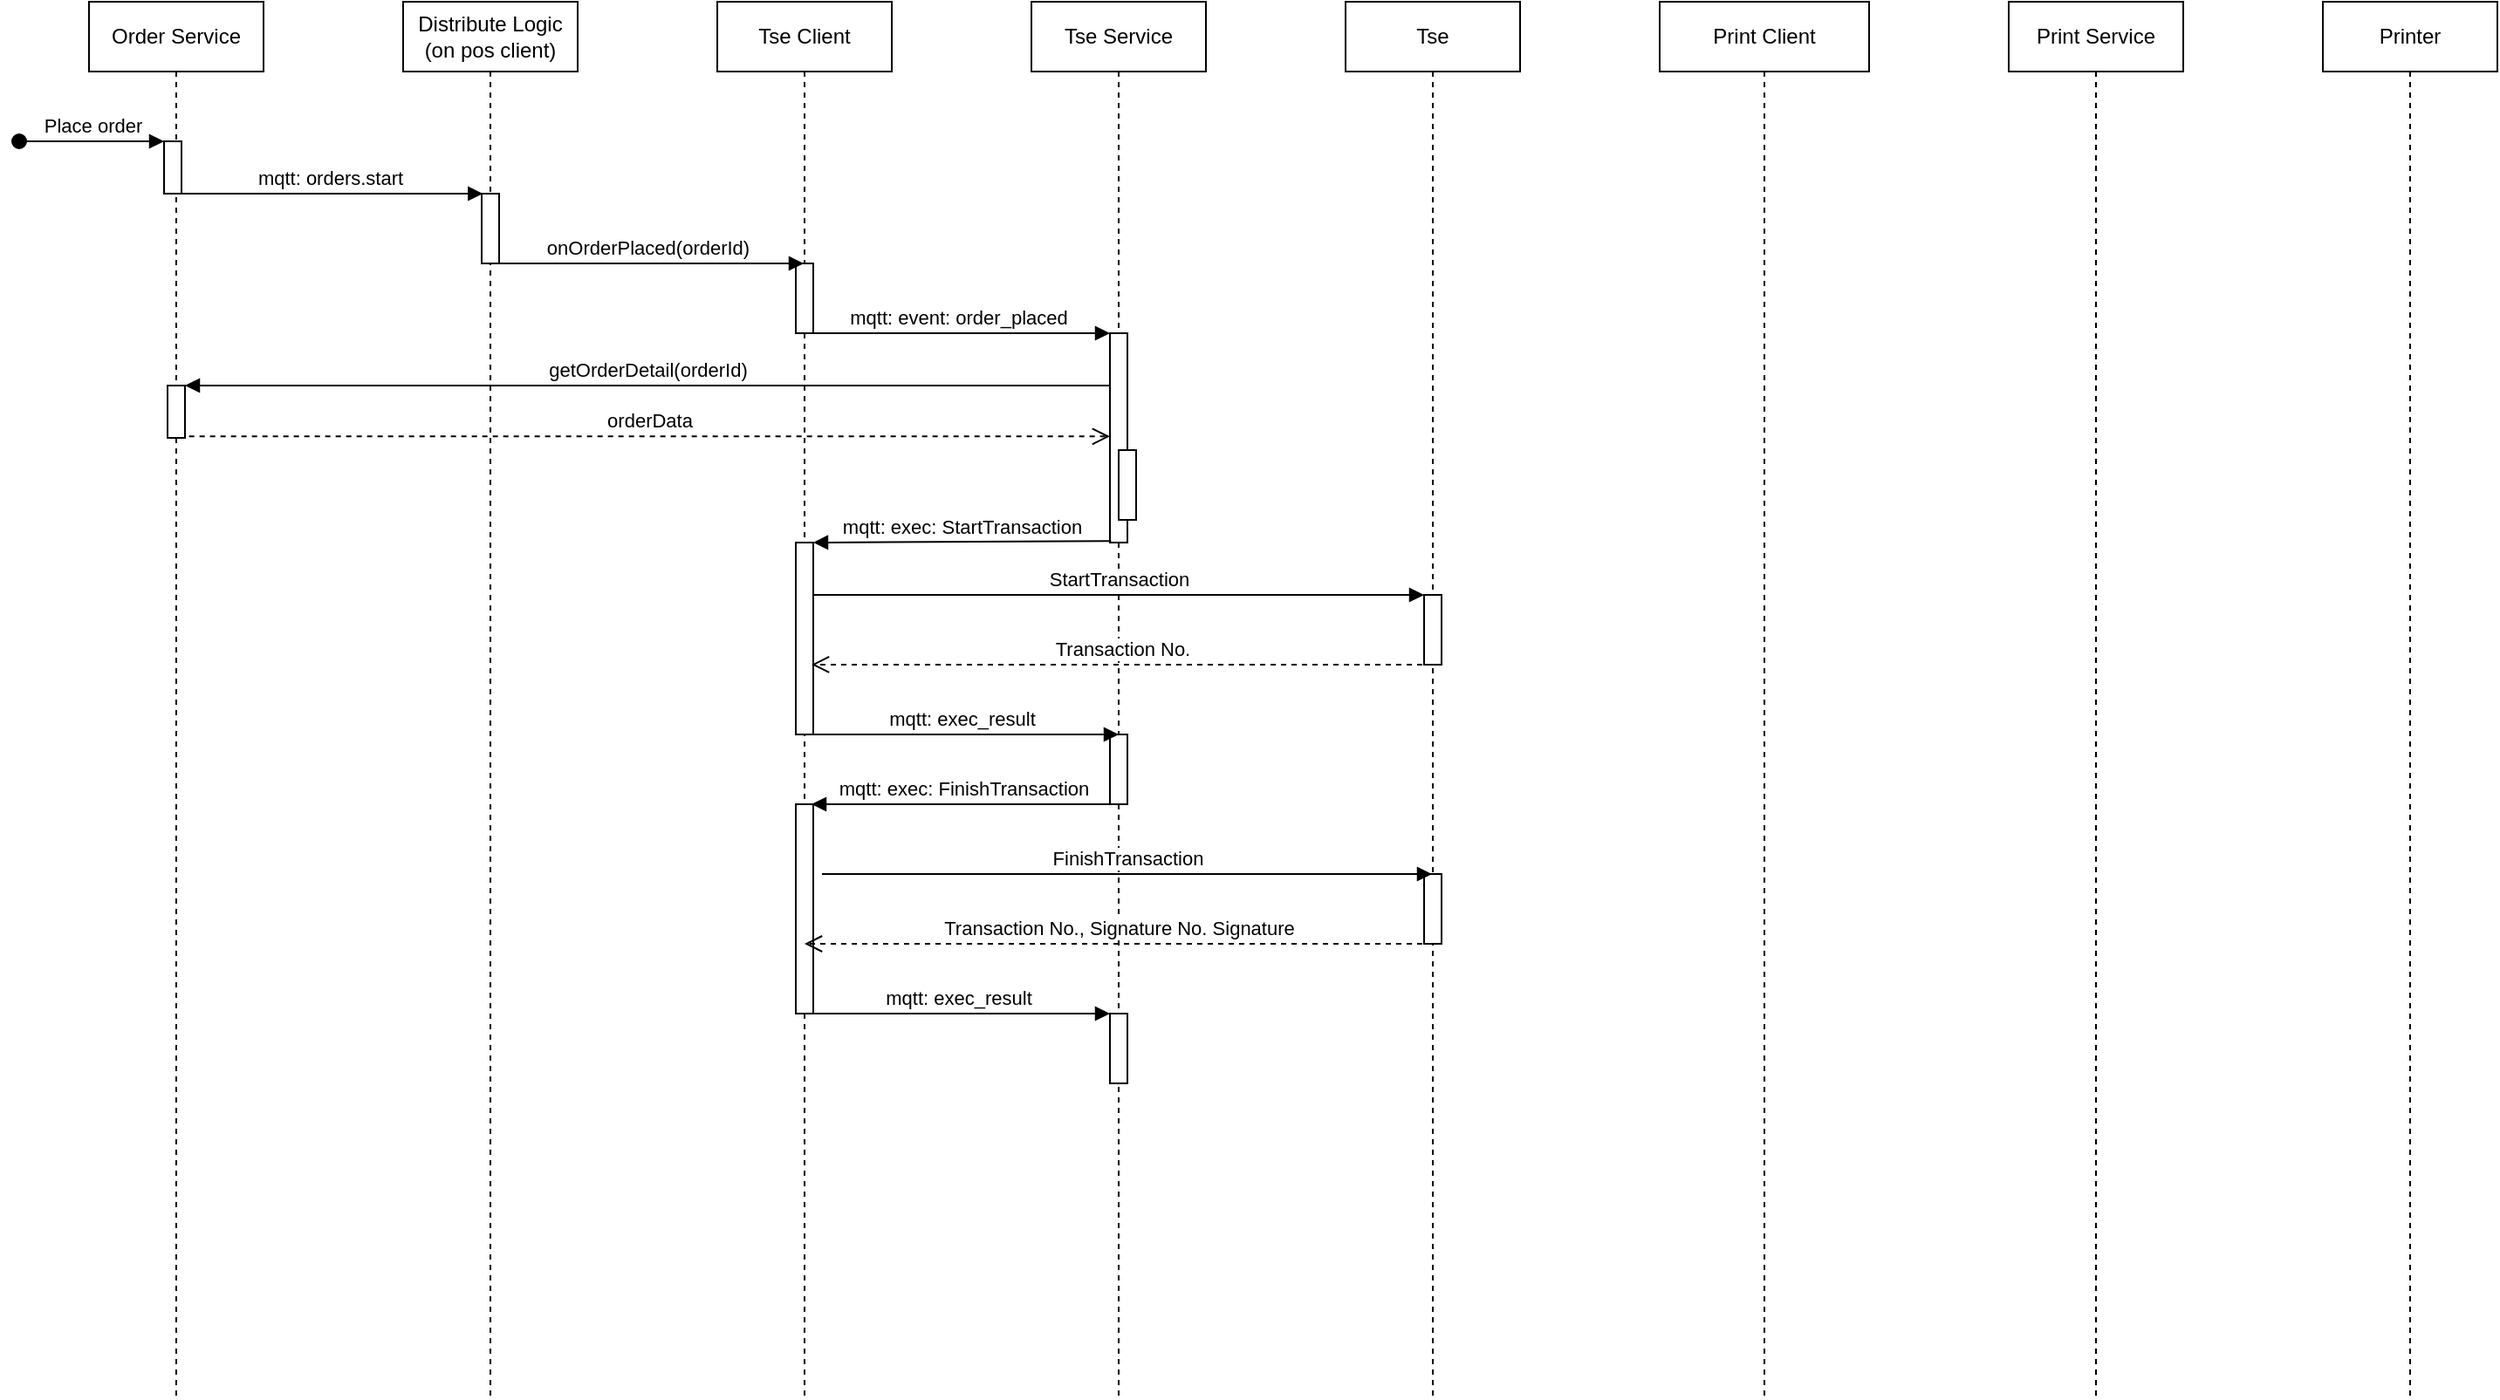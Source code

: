 <mxfile version="13.8.6" type="github">
  <diagram id="kgpKYQtTHZ0yAKxKKP6v" name="Page-1">
    <mxGraphModel dx="1471" dy="990" grid="1" gridSize="10" guides="1" tooltips="1" connect="1" arrows="1" fold="1" page="1" pageScale="1" pageWidth="850" pageHeight="1100" math="0" shadow="0">
      <root>
        <mxCell id="0" />
        <mxCell id="1" parent="0" />
        <mxCell id="9y2KvSh_7_GxnZTD8iaE-1" value="Order Service" style="shape=umlLifeline;perimeter=lifelinePerimeter;whiteSpace=wrap;html=1;container=1;collapsible=0;recursiveResize=0;outlineConnect=0;" vertex="1" parent="1">
          <mxGeometry x="60" y="60" width="100" height="800" as="geometry" />
        </mxCell>
        <mxCell id="9y2KvSh_7_GxnZTD8iaE-13" value="" style="html=1;points=[];perimeter=orthogonalPerimeter;" vertex="1" parent="9y2KvSh_7_GxnZTD8iaE-1">
          <mxGeometry x="43" y="80" width="10" height="30" as="geometry" />
        </mxCell>
        <mxCell id="9y2KvSh_7_GxnZTD8iaE-14" value="Place order" style="html=1;verticalAlign=bottom;startArrow=oval;endArrow=block;startSize=8;" edge="1" target="9y2KvSh_7_GxnZTD8iaE-13" parent="9y2KvSh_7_GxnZTD8iaE-1">
          <mxGeometry relative="1" as="geometry">
            <mxPoint x="-40" y="80" as="sourcePoint" />
          </mxGeometry>
        </mxCell>
        <mxCell id="9y2KvSh_7_GxnZTD8iaE-30" value="" style="html=1;points=[];perimeter=orthogonalPerimeter;" vertex="1" parent="9y2KvSh_7_GxnZTD8iaE-1">
          <mxGeometry x="45" y="220" width="10" height="30" as="geometry" />
        </mxCell>
        <mxCell id="9y2KvSh_7_GxnZTD8iaE-2" value="Tse Service" style="shape=umlLifeline;perimeter=lifelinePerimeter;whiteSpace=wrap;html=1;container=1;collapsible=0;recursiveResize=0;outlineConnect=0;" vertex="1" parent="1">
          <mxGeometry x="600" y="60" width="100" height="800" as="geometry" />
        </mxCell>
        <mxCell id="9y2KvSh_7_GxnZTD8iaE-28" value="" style="html=1;points=[];perimeter=orthogonalPerimeter;" vertex="1" parent="9y2KvSh_7_GxnZTD8iaE-2">
          <mxGeometry x="45" y="190" width="10" height="120" as="geometry" />
        </mxCell>
        <mxCell id="9y2KvSh_7_GxnZTD8iaE-44" value="" style="html=1;points=[];perimeter=orthogonalPerimeter;" vertex="1" parent="9y2KvSh_7_GxnZTD8iaE-2">
          <mxGeometry x="45" y="420" width="10" height="40" as="geometry" />
        </mxCell>
        <mxCell id="9y2KvSh_7_GxnZTD8iaE-52" value="" style="html=1;points=[];perimeter=orthogonalPerimeter;" vertex="1" parent="9y2KvSh_7_GxnZTD8iaE-2">
          <mxGeometry x="45" y="580" width="10" height="40" as="geometry" />
        </mxCell>
        <mxCell id="9y2KvSh_7_GxnZTD8iaE-56" value="" style="html=1;points=[];perimeter=orthogonalPerimeter;" vertex="1" parent="9y2KvSh_7_GxnZTD8iaE-2">
          <mxGeometry x="50" y="257" width="10" height="40" as="geometry" />
        </mxCell>
        <mxCell id="9y2KvSh_7_GxnZTD8iaE-3" value="Print Service" style="shape=umlLifeline;perimeter=lifelinePerimeter;whiteSpace=wrap;html=1;container=1;collapsible=0;recursiveResize=0;outlineConnect=0;" vertex="1" parent="1">
          <mxGeometry x="1160" y="60" width="100" height="800" as="geometry" />
        </mxCell>
        <mxCell id="9y2KvSh_7_GxnZTD8iaE-4" value="Tse Client" style="shape=umlLifeline;perimeter=lifelinePerimeter;whiteSpace=wrap;html=1;container=1;collapsible=0;recursiveResize=0;outlineConnect=0;" vertex="1" parent="1">
          <mxGeometry x="420" y="60" width="100" height="800" as="geometry" />
        </mxCell>
        <mxCell id="9y2KvSh_7_GxnZTD8iaE-21" value="" style="html=1;points=[];perimeter=orthogonalPerimeter;" vertex="1" parent="9y2KvSh_7_GxnZTD8iaE-4">
          <mxGeometry x="45" y="150" width="10" height="40" as="geometry" />
        </mxCell>
        <mxCell id="9y2KvSh_7_GxnZTD8iaE-35" value="" style="html=1;points=[];perimeter=orthogonalPerimeter;" vertex="1" parent="9y2KvSh_7_GxnZTD8iaE-4">
          <mxGeometry x="45" y="310" width="10" height="110" as="geometry" />
        </mxCell>
        <mxCell id="9y2KvSh_7_GxnZTD8iaE-47" value="" style="html=1;points=[];perimeter=orthogonalPerimeter;" vertex="1" parent="9y2KvSh_7_GxnZTD8iaE-4">
          <mxGeometry x="45" y="460" width="10" height="120" as="geometry" />
        </mxCell>
        <mxCell id="9y2KvSh_7_GxnZTD8iaE-5" value="Print Client" style="shape=umlLifeline;perimeter=lifelinePerimeter;whiteSpace=wrap;html=1;container=1;collapsible=0;recursiveResize=0;outlineConnect=0;" vertex="1" parent="1">
          <mxGeometry x="960" y="60" width="120" height="800" as="geometry" />
        </mxCell>
        <mxCell id="9y2KvSh_7_GxnZTD8iaE-7" value="Distribute&amp;nbsp;Logic&lt;br&gt;(on pos client)" style="shape=umlLifeline;perimeter=lifelinePerimeter;whiteSpace=wrap;html=1;container=1;collapsible=0;recursiveResize=0;outlineConnect=0;" vertex="1" parent="1">
          <mxGeometry x="240" y="60" width="100" height="800" as="geometry" />
        </mxCell>
        <mxCell id="9y2KvSh_7_GxnZTD8iaE-17" value="" style="html=1;points=[];perimeter=orthogonalPerimeter;" vertex="1" parent="9y2KvSh_7_GxnZTD8iaE-7">
          <mxGeometry x="45" y="110" width="10" height="40" as="geometry" />
        </mxCell>
        <mxCell id="9y2KvSh_7_GxnZTD8iaE-6" value="Printer" style="shape=umlLifeline;perimeter=lifelinePerimeter;whiteSpace=wrap;html=1;container=1;collapsible=0;recursiveResize=0;outlineConnect=0;" vertex="1" parent="1">
          <mxGeometry x="1340" y="60" width="100" height="800" as="geometry" />
        </mxCell>
        <mxCell id="9y2KvSh_7_GxnZTD8iaE-8" value="Tse" style="shape=umlLifeline;perimeter=lifelinePerimeter;whiteSpace=wrap;html=1;container=1;collapsible=0;recursiveResize=0;outlineConnect=0;" vertex="1" parent="1">
          <mxGeometry x="780" y="60" width="100" height="800" as="geometry" />
        </mxCell>
        <mxCell id="9y2KvSh_7_GxnZTD8iaE-37" value="" style="html=1;points=[];perimeter=orthogonalPerimeter;" vertex="1" parent="9y2KvSh_7_GxnZTD8iaE-8">
          <mxGeometry x="45" y="340" width="10" height="40" as="geometry" />
        </mxCell>
        <mxCell id="9y2KvSh_7_GxnZTD8iaE-49" value="" style="html=1;points=[];perimeter=orthogonalPerimeter;" vertex="1" parent="9y2KvSh_7_GxnZTD8iaE-8">
          <mxGeometry x="45" y="500" width="10" height="40" as="geometry" />
        </mxCell>
        <mxCell id="9y2KvSh_7_GxnZTD8iaE-18" value="mqtt: orders.start" style="html=1;verticalAlign=bottom;endArrow=block;entryX=0.067;entryY=0;entryDx=0;entryDy=0;entryPerimeter=0;" edge="1" parent="1" target="9y2KvSh_7_GxnZTD8iaE-17">
          <mxGeometry width="80" relative="1" as="geometry">
            <mxPoint x="110" y="170" as="sourcePoint" />
            <mxPoint x="280" y="170" as="targetPoint" />
          </mxGeometry>
        </mxCell>
        <mxCell id="9y2KvSh_7_GxnZTD8iaE-23" value="onOrderPlaced(orderId)" style="html=1;verticalAlign=bottom;endArrow=block;" edge="1" parent="1" target="9y2KvSh_7_GxnZTD8iaE-4">
          <mxGeometry width="80" relative="1" as="geometry">
            <mxPoint x="290" y="210" as="sourcePoint" />
            <mxPoint x="440" y="211" as="targetPoint" />
          </mxGeometry>
        </mxCell>
        <mxCell id="9y2KvSh_7_GxnZTD8iaE-27" value="mqtt: event: order_placed" style="html=1;verticalAlign=bottom;endArrow=block;" edge="1" parent="1" target="9y2KvSh_7_GxnZTD8iaE-28">
          <mxGeometry width="80" relative="1" as="geometry">
            <mxPoint x="470" y="250" as="sourcePoint" />
            <mxPoint x="550" y="250" as="targetPoint" />
          </mxGeometry>
        </mxCell>
        <mxCell id="9y2KvSh_7_GxnZTD8iaE-31" value="getOrderDetail(orderId)" style="html=1;verticalAlign=bottom;endArrow=block;entryX=1;entryY=0;exitX=-0.017;exitY=0.25;exitDx=0;exitDy=0;exitPerimeter=0;" edge="1" target="9y2KvSh_7_GxnZTD8iaE-30" parent="1" source="9y2KvSh_7_GxnZTD8iaE-28">
          <mxGeometry relative="1" as="geometry">
            <mxPoint x="640" y="290" as="sourcePoint" />
          </mxGeometry>
        </mxCell>
        <mxCell id="9y2KvSh_7_GxnZTD8iaE-32" value="orderData" style="html=1;verticalAlign=bottom;endArrow=open;dashed=1;endSize=8;exitX=1.233;exitY=0.972;exitDx=0;exitDy=0;exitPerimeter=0;" edge="1" source="9y2KvSh_7_GxnZTD8iaE-30" parent="1" target="9y2KvSh_7_GxnZTD8iaE-28">
          <mxGeometry relative="1" as="geometry">
            <mxPoint x="650" y="319" as="targetPoint" />
            <mxPoint x="120" y="308" as="sourcePoint" />
          </mxGeometry>
        </mxCell>
        <mxCell id="9y2KvSh_7_GxnZTD8iaE-34" value="mqtt: exec: StartTransaction" style="html=1;verticalAlign=bottom;endArrow=block;exitX=0.067;exitY=0.993;exitDx=0;exitDy=0;exitPerimeter=0;" edge="1" parent="1" source="9y2KvSh_7_GxnZTD8iaE-28" target="9y2KvSh_7_GxnZTD8iaE-35">
          <mxGeometry width="80" relative="1" as="geometry">
            <mxPoint x="640" y="365" as="sourcePoint" />
            <mxPoint x="477" y="359" as="targetPoint" />
            <Array as="points" />
          </mxGeometry>
        </mxCell>
        <mxCell id="9y2KvSh_7_GxnZTD8iaE-36" value="StartTransaction" style="html=1;verticalAlign=bottom;endArrow=block;" edge="1" parent="1" target="9y2KvSh_7_GxnZTD8iaE-37">
          <mxGeometry width="80" relative="1" as="geometry">
            <mxPoint x="475" y="400" as="sourcePoint" />
            <mxPoint x="750" y="390" as="targetPoint" />
          </mxGeometry>
        </mxCell>
        <mxCell id="9y2KvSh_7_GxnZTD8iaE-39" value="Transaction No." style="html=1;verticalAlign=bottom;endArrow=open;dashed=1;endSize=8;entryX=0.9;entryY=0.636;entryDx=0;entryDy=0;entryPerimeter=0;" edge="1" parent="1" target="9y2KvSh_7_GxnZTD8iaE-35">
          <mxGeometry relative="1" as="geometry">
            <mxPoint x="830" y="440" as="sourcePoint" />
            <mxPoint x="480" y="440" as="targetPoint" />
          </mxGeometry>
        </mxCell>
        <mxCell id="9y2KvSh_7_GxnZTD8iaE-43" value="mqtt: exec_result" style="html=1;verticalAlign=bottom;endArrow=block;" edge="1" parent="1">
          <mxGeometry width="80" relative="1" as="geometry">
            <mxPoint x="470" y="480" as="sourcePoint" />
            <mxPoint x="650" y="480" as="targetPoint" />
          </mxGeometry>
        </mxCell>
        <mxCell id="9y2KvSh_7_GxnZTD8iaE-46" value="mqtt: exec: FinishTransaction" style="html=1;verticalAlign=bottom;endArrow=block;entryX=0.9;entryY=0;entryDx=0;entryDy=0;entryPerimeter=0;" edge="1" parent="1" target="9y2KvSh_7_GxnZTD8iaE-47">
          <mxGeometry width="80" relative="1" as="geometry">
            <mxPoint x="648" y="520" as="sourcePoint" />
            <mxPoint x="500" y="520" as="targetPoint" />
          </mxGeometry>
        </mxCell>
        <mxCell id="9y2KvSh_7_GxnZTD8iaE-48" value="FinishTransaction" style="html=1;verticalAlign=bottom;endArrow=block;" edge="1" parent="1" target="9y2KvSh_7_GxnZTD8iaE-8">
          <mxGeometry width="80" relative="1" as="geometry">
            <mxPoint x="480" y="560" as="sourcePoint" />
            <mxPoint x="550" y="560" as="targetPoint" />
          </mxGeometry>
        </mxCell>
        <mxCell id="9y2KvSh_7_GxnZTD8iaE-50" value="Transaction No., Signature No. Signature" style="html=1;verticalAlign=bottom;endArrow=open;dashed=1;endSize=8;" edge="1" parent="1" target="9y2KvSh_7_GxnZTD8iaE-4">
          <mxGeometry relative="1" as="geometry">
            <mxPoint x="830" y="600" as="sourcePoint" />
            <mxPoint x="750" y="600" as="targetPoint" />
          </mxGeometry>
        </mxCell>
        <mxCell id="9y2KvSh_7_GxnZTD8iaE-51" value="mqtt: exec_result" style="html=1;verticalAlign=bottom;endArrow=block;" edge="1" parent="1" target="9y2KvSh_7_GxnZTD8iaE-52">
          <mxGeometry width="80" relative="1" as="geometry">
            <mxPoint x="470" y="640" as="sourcePoint" />
            <mxPoint x="550" y="640" as="targetPoint" />
          </mxGeometry>
        </mxCell>
      </root>
    </mxGraphModel>
  </diagram>
</mxfile>
